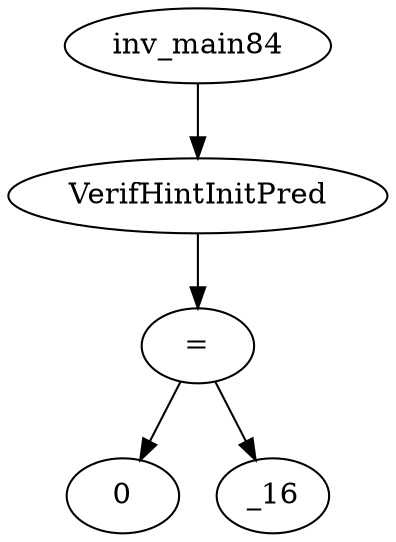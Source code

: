 digraph dag {
0 [label="inv_main84"];
1 [label="VerifHintInitPred"];
2 [label="="];
3 [label="0"];
4 [label="_16"];
0->1
1->2
2->4
2 -> 3
}
